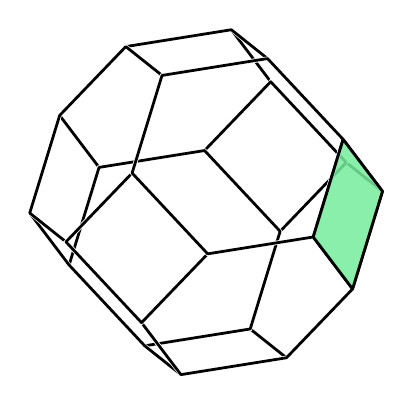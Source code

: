 % polymake for julian
% Fri Jul  6 09:47:39 2018
% unnamed

\begin{tikzpicture}[x  = {(0.9cm,-0.076cm)},
                    y  = {(-0.06cm,0.95cm)},
                    z  = {(-0.44cm,-0.29cm)},
                    scale = 1,
                    color = {lightgray}]


  % DEF POINTS
  \coordinate (v0_unnamed__1) at (2, 1, 0);
  \coordinate (v1_unnamed__1) at (1, 2, 0);
  \coordinate (v2_unnamed__1) at (2, 0, 1);
  \coordinate (v3_unnamed__1) at (2, 0, -1);
  \coordinate (v4_unnamed__1) at (1, 0, 2);
  \coordinate (v5_unnamed__1) at (1, 0, -2);
  \coordinate (v6_unnamed__1) at (0, 2, 1);
  \coordinate (v7_unnamed__1) at (2, -1, 0);
  \coordinate (v8_unnamed__1) at (0, 2, -1);
  \coordinate (v9_unnamed__1) at (0, 1, 2);
  \coordinate (v10_unnamed__1) at (1, -2, 0);
  \coordinate (v11_unnamed__1) at (0, 1, -2);
  \coordinate (v12_unnamed__1) at (0, -1, -2);
  \coordinate (v13_unnamed__1) at (-1, 2, 0);
  \coordinate (v14_unnamed__1) at (0, -1, 2);
  \coordinate (v15_unnamed__1) at (0, -2, -1);
  \coordinate (v16_unnamed__1) at (-2, 1, 0);
  \coordinate (v17_unnamed__1) at (0, -2, 1);
  \coordinate (v18_unnamed__1) at (-1, 0, -2);
  \coordinate (v19_unnamed__1) at (-1, 0, 2);
  \coordinate (v20_unnamed__1) at (-2, 0, -1);
  \coordinate (v21_unnamed__1) at (-2, 0, 1);
  \coordinate (v22_unnamed__1) at (-1, -2, 0);
  \coordinate (v23_unnamed__1) at (-2, -1, 0);


  % EDGES STYLE
  \definecolor{edgecolor_unnamed__1}{rgb}{ 0,0,0 }
  \tikzstyle{facestyle_unnamed__1} = [fill=none, fill opacity=0.85, preaction={draw=white, line cap=round, line width=1.5 pt}, draw=edgecolor_unnamed__1, line width=1 pt, line cap=round, line join=round]


  % FACES and EDGES and POINTS in the right order
  \draw[facestyle_unnamed__1] (v11_unnamed__1) -- (v8_unnamed__1) -- (v1_unnamed__1) -- (v0_unnamed__1) -- (v3_unnamed__1) -- (v5_unnamed__1) -- (v11_unnamed__1) -- cycle;
  \draw[facestyle_unnamed__1] (v17_unnamed__1) -- (v22_unnamed__1) -- (v15_unnamed__1) -- (v10_unnamed__1) -- (v17_unnamed__1) -- cycle;
  \draw[facestyle_unnamed__1] (v20_unnamed__1) -- (v23_unnamed__1) -- (v21_unnamed__1) -- (v16_unnamed__1) -- (v20_unnamed__1) -- cycle;
  \draw[facestyle_unnamed__1] (v15_unnamed__1) -- (v12_unnamed__1) -- (v5_unnamed__1) -- (v3_unnamed__1) -- (v7_unnamed__1) -- (v10_unnamed__1) -- (v15_unnamed__1) -- cycle;
  \draw[facestyle_unnamed__1] (v20_unnamed__1) -- (v16_unnamed__1) -- (v13_unnamed__1) -- (v8_unnamed__1) -- (v11_unnamed__1) -- (v18_unnamed__1) -- (v20_unnamed__1) -- cycle;
  \draw[facestyle_unnamed__1] (v18_unnamed__1) -- (v11_unnamed__1) -- (v5_unnamed__1) -- (v12_unnamed__1) -- (v18_unnamed__1) -- cycle;


  %POINTS


  %FACETS
  \draw[facestyle_unnamed__1] (v22_unnamed__1) -- (v23_unnamed__1) -- (v20_unnamed__1) -- (v18_unnamed__1) -- (v12_unnamed__1) -- (v15_unnamed__1) -- (v22_unnamed__1) -- cycle;


  %POINTS


  %FACETS
  \draw[facestyle_unnamed__1] (v21_unnamed__1) -- (v23_unnamed__1) -- (v22_unnamed__1) -- (v17_unnamed__1) -- (v14_unnamed__1) -- (v19_unnamed__1) -- (v21_unnamed__1) -- cycle;


  %POINTS


  %FACETS
  \draw[facestyle_unnamed__1] (v13_unnamed__1) -- (v6_unnamed__1) -- (v1_unnamed__1) -- (v8_unnamed__1) -- (v13_unnamed__1) -- cycle;


  %POINTS


  %FACETS
  \draw[facestyle_unnamed__1] (v2_unnamed__1) -- (v7_unnamed__1) -- (v3_unnamed__1) -- (v0_unnamed__1) -- (v2_unnamed__1) -- cycle;


  %POINTS


  %FACETS
  \draw[facestyle_unnamed__1] (v16_unnamed__1) -- (v21_unnamed__1) -- (v19_unnamed__1) -- (v9_unnamed__1) -- (v6_unnamed__1) -- (v13_unnamed__1) -- (v16_unnamed__1) -- cycle;


  %POINTS


  %FACETS
  \draw[facestyle_unnamed__1] (v14_unnamed__1) -- (v17_unnamed__1) -- (v10_unnamed__1) -- (v7_unnamed__1) -- (v2_unnamed__1) -- (v4_unnamed__1) -- (v14_unnamed__1) -- cycle;


  %POINTS


  %FACETS
  \draw[facestyle_unnamed__1] (v19_unnamed__1) -- (v14_unnamed__1) -- (v4_unnamed__1) -- (v9_unnamed__1) -- (v19_unnamed__1) -- cycle;


  %POINTS


  %FACETS
  \draw[facestyle_unnamed__1] (v6_unnamed__1) -- (v9_unnamed__1) -- (v4_unnamed__1) -- (v2_unnamed__1) -- (v0_unnamed__1) -- (v1_unnamed__1) -- (v6_unnamed__1) -- cycle;


  %POINTS


  %FACETS

  % DEF POINTS
  \coordinate (v0_unnamed__2) at (2, 1, 0);
  \coordinate (v1_unnamed__2) at (2, 0, 1);
  \coordinate (v2_unnamed__2) at (2, 0, -1);
  \coordinate (v3_unnamed__2) at (2, -1, 0);


  % EDGES STYLE
  \definecolor{edgecolor_unnamed__2}{rgb}{ 0,0,0 }

  % FACES STYLE
  \definecolor{facetcolor_unnamed__2}{rgb}{ 0.467,0.925,0.62 }

  \tikzstyle{facestyle_unnamed__2} = [fill=facetcolor_unnamed__2, fill opacity=0.85, draw=edgecolor_unnamed__2, line width=1 pt, line cap=round, line join=round]


  % FACES and EDGES and POINTS in the right order
  \draw[facestyle_unnamed__2] (v2_unnamed__2) -- (v0_unnamed__2) -- (v1_unnamed__2) -- (v3_unnamed__2) -- (v2_unnamed__2) -- cycle;


  %POINTS


  %FACETS

\end{tikzpicture}

